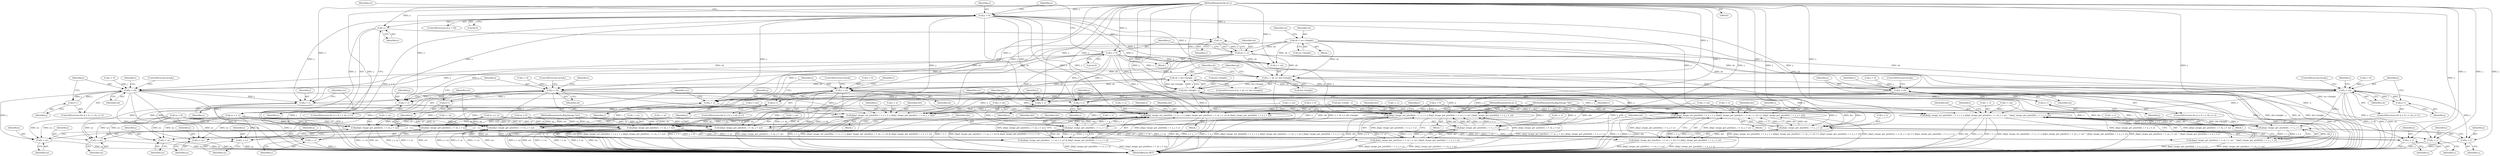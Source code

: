 digraph "1_ghostscript_e698d5c11d27212aa1098bc5b1673a3378563092_4@integer" {
"1000186" [label="(Call,sh = dst->height - y)"];
"1000188" [label="(Call,dst->height - y)"];
"1000179" [label="(Call,y + sh >= dst->height)"];
"1000148" [label="(Call,y < 0)"];
"1000106" [label="(MethodParameterIn,int y)"];
"1000160" [label="(Call,y = 0)"];
"1000156" [label="(Call,sh -= -y)"];
"1000158" [label="(Call,-y)"];
"1000154" [label="(Call,-y)"];
"1000118" [label="(Call,sh = src->height)"];
"1000201" [label="(Call,j < sh)"];
"1000204" [label="(Call,j++)"];
"1000217" [label="(Call,jbig2_image_set_pixel(dst, i + x, j + y, jbig2_image_get_pixel(src, i + sx, j + sy) | jbig2_image_get_pixel(dst, i + x, j + y)))"];
"1000234" [label="(Call,jbig2_image_get_pixel(dst, i + x, j + y))"];
"1000225" [label="(Call,jbig2_image_get_pixel(src, i + sx, j + sy) | jbig2_image_get_pixel(dst, i + x, j + y))"];
"1000222" [label="(Call,j + y)"];
"1000226" [label="(Call,jbig2_image_get_pixel(src, i + sx, j + sy))"];
"1000231" [label="(Call,j + sy)"];
"1000239" [label="(Call,j + y)"];
"1000248" [label="(Call,j < sh)"];
"1000251" [label="(Call,j++)"];
"1000264" [label="(Call,jbig2_image_set_pixel(dst, i + x, j + y, jbig2_image_get_pixel(src, i + sx, j + sy) & jbig2_image_get_pixel(dst, i + x, j + y)))"];
"1000281" [label="(Call,jbig2_image_get_pixel(dst, i + x, j + y))"];
"1000272" [label="(Call,jbig2_image_get_pixel(src, i + sx, j + sy) & jbig2_image_get_pixel(dst, i + x, j + y))"];
"1000269" [label="(Call,j + y)"];
"1000273" [label="(Call,jbig2_image_get_pixel(src, i + sx, j + sy))"];
"1000278" [label="(Call,j + sy)"];
"1000286" [label="(Call,j + y)"];
"1000295" [label="(Call,j < sh)"];
"1000298" [label="(Call,j++)"];
"1000311" [label="(Call,jbig2_image_set_pixel(dst, i + x, j + y, jbig2_image_get_pixel(src, i + sx, j + sy) ^ jbig2_image_get_pixel(dst, i + x, j + y)))"];
"1000328" [label="(Call,jbig2_image_get_pixel(dst, i + x, j + y))"];
"1000319" [label="(Call,jbig2_image_get_pixel(src, i + sx, j + sy) ^ jbig2_image_get_pixel(dst, i + x, j + y))"];
"1000316" [label="(Call,j + y)"];
"1000320" [label="(Call,jbig2_image_get_pixel(src, i + sx, j + sy))"];
"1000325" [label="(Call,j + sy)"];
"1000333" [label="(Call,j + y)"];
"1000342" [label="(Call,j < sh)"];
"1000345" [label="(Call,j++)"];
"1000358" [label="(Call,jbig2_image_set_pixel(dst, i + x, j + y, (jbig2_image_get_pixel(src, i + sx, j + sy) == jbig2_image_get_pixel(dst, i + x, j + y))))"];
"1000375" [label="(Call,jbig2_image_get_pixel(dst, i + x, j + y))"];
"1000366" [label="(Call,jbig2_image_get_pixel(src, i + sx, j + sy) == jbig2_image_get_pixel(dst, i + x, j + y))"];
"1000363" [label="(Call,j + y)"];
"1000367" [label="(Call,jbig2_image_get_pixel(src, i + sx, j + sy))"];
"1000372" [label="(Call,j + sy)"];
"1000380" [label="(Call,j + y)"];
"1000389" [label="(Call,j < sh)"];
"1000392" [label="(Call,j++)"];
"1000405" [label="(Call,jbig2_image_set_pixel(dst, i + x, j + y, jbig2_image_get_pixel(src, i + sx, j + sy)))"];
"1000410" [label="(Call,j + y)"];
"1000413" [label="(Call,jbig2_image_get_pixel(src, i + sx, j + sy))"];
"1000418" [label="(Call,j + sy)"];
"1000224" [label="(Identifier,y)"];
"1000204" [label="(Call,j++)"];
"1000227" [label="(Identifier,src)"];
"1000283" [label="(Call,i + x)"];
"1000124" [label="(Call,sx = 0)"];
"1000241" [label="(Identifier,y)"];
"1000385" [label="(ControlStructure,for (j = 0; j < sh; j++))"];
"1000226" [label="(Call,jbig2_image_get_pixel(src, i + sx, j + sy))"];
"1000275" [label="(Call,i + sx)"];
"1000359" [label="(Identifier,dst)"];
"1000279" [label="(Identifier,j)"];
"1000420" [label="(Identifier,sy)"];
"1000118" [label="(Call,sh = src->height)"];
"1000252" [label="(Identifier,j)"];
"1000367" [label="(Call,jbig2_image_get_pixel(src, i + sx, j + sy))"];
"1000203" [label="(Identifier,sh)"];
"1000264" [label="(Call,jbig2_image_set_pixel(dst, i + x, j + y, jbig2_image_get_pixel(src, i + sx, j + sy) & jbig2_image_get_pixel(dst, i + x, j + y)))"];
"1000406" [label="(Identifier,dst)"];
"1000166" [label="(Identifier,x)"];
"1000399" [label="(Call,i < sw)"];
"1000386" [label="(Call,j = 0)"];
"1000335" [label="(Identifier,y)"];
"1000357" [label="(Block,)"];
"1000187" [label="(Identifier,sh)"];
"1000250" [label="(Identifier,sh)"];
"1000272" [label="(Call,jbig2_image_get_pixel(src, i + sx, j + sy) & jbig2_image_get_pixel(dst, i + x, j + y))"];
"1000369" [label="(Call,i + sx)"];
"1000183" [label="(Call,dst->height)"];
"1000364" [label="(Identifier,j)"];
"1000201" [label="(Call,j < sh)"];
"1000375" [label="(Call,jbig2_image_get_pixel(dst, i + x, j + y))"];
"1000233" [label="(Identifier,sy)"];
"1000405" [label="(Call,jbig2_image_set_pixel(dst, i + x, j + y, jbig2_image_get_pixel(src, i + sx, j + sy)))"];
"1000298" [label="(Call,j++)"];
"1000180" [label="(Call,y + sh)"];
"1000297" [label="(Identifier,sh)"];
"1000312" [label="(Identifier,dst)"];
"1000132" [label="(Call,x < 0)"];
"1000325" [label="(Call,j + sy)"];
"1000225" [label="(Call,jbig2_image_get_pixel(src, i + sx, j + sy) | jbig2_image_get_pixel(dst, i + x, j + y))"];
"1000188" [label="(Call,dst->height - y)"];
"1000179" [label="(Call,y + sh >= dst->height)"];
"1000322" [label="(Call,i + sx)"];
"1000404" [label="(Block,)"];
"1000222" [label="(Call,j + y)"];
"1000316" [label="(Call,j + y)"];
"1000270" [label="(Identifier,j)"];
"1000339" [label="(Call,j = 0)"];
"1000209" [label="(Identifier,i)"];
"1000173" [label="(Call,dst->width - x)"];
"1000258" [label="(Call,i < sw)"];
"1000299" [label="(Identifier,j)"];
"1000330" [label="(Call,i + x)"];
"1000194" [label="(Identifier,op)"];
"1000336" [label="(ControlStructure,break;)"];
"1000265" [label="(Identifier,dst)"];
"1000366" [label="(Call,jbig2_image_get_pixel(src, i + sx, j + sy) == jbig2_image_get_pixel(dst, i + x, j + y))"];
"1000329" [label="(Identifier,dst)"];
"1000286" [label="(Call,j + y)"];
"1000152" [label="(Call,sy += -y)"];
"1000424" [label="(MethodReturn,RET)"];
"1000381" [label="(Identifier,j)"];
"1000333" [label="(Call,j + y)"];
"1000119" [label="(Identifier,sh)"];
"1000159" [label="(Identifier,y)"];
"1000198" [label="(Call,j = 0)"];
"1000120" [label="(Call,src->height)"];
"1000105" [label="(MethodParameterIn,int x)"];
"1000162" [label="(Literal,0)"];
"1000217" [label="(Call,jbig2_image_set_pixel(dst, i + x, j + y, jbig2_image_get_pixel(src, i + sx, j + sy) | jbig2_image_get_pixel(dst, i + x, j + y)))"];
"1000327" [label="(Identifier,sy)"];
"1000418" [label="(Call,j + sy)"];
"1000157" [label="(Identifier,sh)"];
"1000392" [label="(Call,j++)"];
"1000415" [label="(Call,i + sx)"];
"1000419" [label="(Identifier,j)"];
"1000410" [label="(Call,j + y)"];
"1000144" [label="(Call,x = 0)"];
"1000345" [label="(Call,j++)"];
"1000189" [label="(Call,dst->height)"];
"1000376" [label="(Identifier,dst)"];
"1000382" [label="(Identifier,y)"];
"1000235" [label="(Identifier,dst)"];
"1000245" [label="(Call,j = 0)"];
"1000242" [label="(ControlStructure,break;)"];
"1000326" [label="(Identifier,j)"];
"1000282" [label="(Identifier,dst)"];
"1000352" [label="(Call,i < sw)"];
"1000148" [label="(Call,y < 0)"];
"1000228" [label="(Call,i + sx)"];
"1000153" [label="(Identifier,sy)"];
"1000350" [label="(Identifier,i)"];
"1000287" [label="(Identifier,j)"];
"1000303" [label="(Identifier,i)"];
"1000232" [label="(Identifier,j)"];
"1000412" [label="(Identifier,y)"];
"1000154" [label="(Call,-y)"];
"1000334" [label="(Identifier,j)"];
"1000305" [label="(Call,i < sw)"];
"1000216" [label="(Block,)"];
"1000393" [label="(Identifier,j)"];
"1000104" [label="(MethodParameterIn,Jbig2Image *src)"];
"1000151" [label="(Block,)"];
"1000263" [label="(Block,)"];
"1000161" [label="(Identifier,y)"];
"1000291" [label="(ControlStructure,for (j = 0; j < sh; j++))"];
"1000186" [label="(Call,sh = dst->height - y)"];
"1000411" [label="(Identifier,j)"];
"1000309" [label="(Identifier,i)"];
"1000343" [label="(Identifier,j)"];
"1000342" [label="(Call,j < sh)"];
"1000383" [label="(ControlStructure,break;)"];
"1000155" [label="(Identifier,y)"];
"1000380" [label="(Call,j + y)"];
"1000292" [label="(Call,j = 0)"];
"1000377" [label="(Call,i + x)"];
"1000269" [label="(Call,j + y)"];
"1000266" [label="(Call,i + x)"];
"1000211" [label="(Call,i < sw)"];
"1000240" [label="(Identifier,j)"];
"1000234" [label="(Call,jbig2_image_get_pixel(dst, i + x, j + y))"];
"1000344" [label="(Identifier,sh)"];
"1000108" [label="(Block,)"];
"1000197" [label="(ControlStructure,for (j = 0; j < sh; j++))"];
"1000248" [label="(Call,j < sh)"];
"1000374" [label="(Identifier,sy)"];
"1000363" [label="(Call,j + y)"];
"1000244" [label="(ControlStructure,for (j = 0; j < sh; j++))"];
"1000318" [label="(Identifier,y)"];
"1000407" [label="(Call,i + x)"];
"1000158" [label="(Call,-y)"];
"1000346" [label="(Identifier,j)"];
"1000271" [label="(Identifier,y)"];
"1000149" [label="(Identifier,y)"];
"1000223" [label="(Identifier,j)"];
"1000365" [label="(Identifier,y)"];
"1000147" [label="(ControlStructure,if (y < 0))"];
"1000391" [label="(Identifier,sh)"];
"1000262" [label="(Identifier,i)"];
"1000320" [label="(Call,jbig2_image_get_pixel(src, i + sx, j + sy))"];
"1000414" [label="(Identifier,src)"];
"1000288" [label="(Identifier,y)"];
"1000338" [label="(ControlStructure,for (j = 0; j < sh; j++))"];
"1000192" [label="(Identifier,y)"];
"1000289" [label="(ControlStructure,break;)"];
"1000156" [label="(Call,sh -= -y)"];
"1000239" [label="(Call,j + y)"];
"1000280" [label="(Identifier,sy)"];
"1000128" [label="(Call,sy = 0)"];
"1000321" [label="(Identifier,src)"];
"1000372" [label="(Call,j + sy)"];
"1000150" [label="(Literal,0)"];
"1000218" [label="(Identifier,dst)"];
"1000313" [label="(Call,i + x)"];
"1000389" [label="(Call,j < sh)"];
"1000368" [label="(Identifier,src)"];
"1000295" [label="(Call,j < sh)"];
"1000390" [label="(Identifier,j)"];
"1000296" [label="(Identifier,j)"];
"1000125" [label="(Identifier,sx)"];
"1000251" [label="(Call,j++)"];
"1000256" [label="(Identifier,i)"];
"1000219" [label="(Call,i + x)"];
"1000311" [label="(Call,jbig2_image_set_pixel(dst, i + x, j + y, jbig2_image_get_pixel(src, i + sx, j + sy) ^ jbig2_image_get_pixel(dst, i + x, j + y)))"];
"1000178" [label="(ControlStructure,if (y + sh >= dst->height))"];
"1000397" [label="(Identifier,i)"];
"1000281" [label="(Call,jbig2_image_get_pixel(dst, i + x, j + y))"];
"1000205" [label="(Identifier,j)"];
"1000236" [label="(Call,i + x)"];
"1000328" [label="(Call,jbig2_image_get_pixel(dst, i + x, j + y))"];
"1000249" [label="(Identifier,j)"];
"1000413" [label="(Call,jbig2_image_get_pixel(src, i + sx, j + sy))"];
"1000103" [label="(MethodParameterIn,Jbig2Image *dst)"];
"1000106" [label="(MethodParameterIn,int y)"];
"1000273" [label="(Call,jbig2_image_get_pixel(src, i + sx, j + sy))"];
"1000358" [label="(Call,jbig2_image_set_pixel(dst, i + x, j + y, (jbig2_image_get_pixel(src, i + sx, j + sy) == jbig2_image_get_pixel(dst, i + x, j + y))))"];
"1000356" [label="(Identifier,i)"];
"1000231" [label="(Call,j + sy)"];
"1000373" [label="(Identifier,j)"];
"1000215" [label="(Identifier,i)"];
"1000319" [label="(Call,jbig2_image_get_pixel(src, i + sx, j + sy) ^ jbig2_image_get_pixel(dst, i + x, j + y))"];
"1000421" [label="(ControlStructure,break;)"];
"1000317" [label="(Identifier,j)"];
"1000360" [label="(Call,i + x)"];
"1000278" [label="(Call,j + sy)"];
"1000160" [label="(Call,y = 0)"];
"1000202" [label="(Identifier,j)"];
"1000403" [label="(Identifier,i)"];
"1000274" [label="(Identifier,src)"];
"1000310" [label="(Block,)"];
"1000136" [label="(Call,sx += -x)"];
"1000186" -> "1000178"  [label="AST: "];
"1000186" -> "1000188"  [label="CFG: "];
"1000187" -> "1000186"  [label="AST: "];
"1000188" -> "1000186"  [label="AST: "];
"1000194" -> "1000186"  [label="CFG: "];
"1000186" -> "1000424"  [label="DDG: dst->height - y"];
"1000186" -> "1000424"  [label="DDG: sh"];
"1000188" -> "1000186"  [label="DDG: dst->height"];
"1000188" -> "1000186"  [label="DDG: y"];
"1000186" -> "1000201"  [label="DDG: sh"];
"1000186" -> "1000248"  [label="DDG: sh"];
"1000186" -> "1000295"  [label="DDG: sh"];
"1000186" -> "1000342"  [label="DDG: sh"];
"1000186" -> "1000389"  [label="DDG: sh"];
"1000188" -> "1000192"  [label="CFG: "];
"1000189" -> "1000188"  [label="AST: "];
"1000192" -> "1000188"  [label="AST: "];
"1000188" -> "1000424"  [label="DDG: dst->height"];
"1000188" -> "1000424"  [label="DDG: y"];
"1000179" -> "1000188"  [label="DDG: dst->height"];
"1000106" -> "1000188"  [label="DDG: y"];
"1000148" -> "1000188"  [label="DDG: y"];
"1000160" -> "1000188"  [label="DDG: y"];
"1000188" -> "1000217"  [label="DDG: y"];
"1000188" -> "1000222"  [label="DDG: y"];
"1000188" -> "1000264"  [label="DDG: y"];
"1000188" -> "1000269"  [label="DDG: y"];
"1000188" -> "1000311"  [label="DDG: y"];
"1000188" -> "1000316"  [label="DDG: y"];
"1000188" -> "1000358"  [label="DDG: y"];
"1000188" -> "1000363"  [label="DDG: y"];
"1000188" -> "1000405"  [label="DDG: y"];
"1000188" -> "1000410"  [label="DDG: y"];
"1000179" -> "1000178"  [label="AST: "];
"1000179" -> "1000183"  [label="CFG: "];
"1000180" -> "1000179"  [label="AST: "];
"1000183" -> "1000179"  [label="AST: "];
"1000187" -> "1000179"  [label="CFG: "];
"1000194" -> "1000179"  [label="CFG: "];
"1000179" -> "1000424"  [label="DDG: y + sh >= dst->height"];
"1000179" -> "1000424"  [label="DDG: y + sh"];
"1000179" -> "1000424"  [label="DDG: dst->height"];
"1000148" -> "1000179"  [label="DDG: y"];
"1000160" -> "1000179"  [label="DDG: y"];
"1000106" -> "1000179"  [label="DDG: y"];
"1000156" -> "1000179"  [label="DDG: sh"];
"1000118" -> "1000179"  [label="DDG: sh"];
"1000148" -> "1000147"  [label="AST: "];
"1000148" -> "1000150"  [label="CFG: "];
"1000149" -> "1000148"  [label="AST: "];
"1000150" -> "1000148"  [label="AST: "];
"1000153" -> "1000148"  [label="CFG: "];
"1000166" -> "1000148"  [label="CFG: "];
"1000148" -> "1000424"  [label="DDG: y < 0"];
"1000106" -> "1000148"  [label="DDG: y"];
"1000148" -> "1000154"  [label="DDG: y"];
"1000148" -> "1000180"  [label="DDG: y"];
"1000148" -> "1000217"  [label="DDG: y"];
"1000148" -> "1000222"  [label="DDG: y"];
"1000148" -> "1000264"  [label="DDG: y"];
"1000148" -> "1000269"  [label="DDG: y"];
"1000148" -> "1000311"  [label="DDG: y"];
"1000148" -> "1000316"  [label="DDG: y"];
"1000148" -> "1000358"  [label="DDG: y"];
"1000148" -> "1000363"  [label="DDG: y"];
"1000148" -> "1000405"  [label="DDG: y"];
"1000148" -> "1000410"  [label="DDG: y"];
"1000106" -> "1000101"  [label="AST: "];
"1000106" -> "1000424"  [label="DDG: y"];
"1000106" -> "1000154"  [label="DDG: y"];
"1000106" -> "1000158"  [label="DDG: y"];
"1000106" -> "1000160"  [label="DDG: y"];
"1000106" -> "1000180"  [label="DDG: y"];
"1000106" -> "1000217"  [label="DDG: y"];
"1000106" -> "1000222"  [label="DDG: y"];
"1000106" -> "1000234"  [label="DDG: y"];
"1000106" -> "1000239"  [label="DDG: y"];
"1000106" -> "1000264"  [label="DDG: y"];
"1000106" -> "1000269"  [label="DDG: y"];
"1000106" -> "1000281"  [label="DDG: y"];
"1000106" -> "1000286"  [label="DDG: y"];
"1000106" -> "1000311"  [label="DDG: y"];
"1000106" -> "1000316"  [label="DDG: y"];
"1000106" -> "1000328"  [label="DDG: y"];
"1000106" -> "1000333"  [label="DDG: y"];
"1000106" -> "1000358"  [label="DDG: y"];
"1000106" -> "1000363"  [label="DDG: y"];
"1000106" -> "1000375"  [label="DDG: y"];
"1000106" -> "1000380"  [label="DDG: y"];
"1000106" -> "1000405"  [label="DDG: y"];
"1000106" -> "1000410"  [label="DDG: y"];
"1000160" -> "1000151"  [label="AST: "];
"1000160" -> "1000162"  [label="CFG: "];
"1000161" -> "1000160"  [label="AST: "];
"1000162" -> "1000160"  [label="AST: "];
"1000166" -> "1000160"  [label="CFG: "];
"1000160" -> "1000180"  [label="DDG: y"];
"1000160" -> "1000217"  [label="DDG: y"];
"1000160" -> "1000222"  [label="DDG: y"];
"1000160" -> "1000264"  [label="DDG: y"];
"1000160" -> "1000269"  [label="DDG: y"];
"1000160" -> "1000311"  [label="DDG: y"];
"1000160" -> "1000316"  [label="DDG: y"];
"1000160" -> "1000358"  [label="DDG: y"];
"1000160" -> "1000363"  [label="DDG: y"];
"1000160" -> "1000405"  [label="DDG: y"];
"1000160" -> "1000410"  [label="DDG: y"];
"1000156" -> "1000151"  [label="AST: "];
"1000156" -> "1000158"  [label="CFG: "];
"1000157" -> "1000156"  [label="AST: "];
"1000158" -> "1000156"  [label="AST: "];
"1000161" -> "1000156"  [label="CFG: "];
"1000156" -> "1000424"  [label="DDG: -y"];
"1000158" -> "1000156"  [label="DDG: y"];
"1000118" -> "1000156"  [label="DDG: sh"];
"1000156" -> "1000180"  [label="DDG: sh"];
"1000156" -> "1000201"  [label="DDG: sh"];
"1000156" -> "1000248"  [label="DDG: sh"];
"1000156" -> "1000295"  [label="DDG: sh"];
"1000156" -> "1000342"  [label="DDG: sh"];
"1000156" -> "1000389"  [label="DDG: sh"];
"1000158" -> "1000159"  [label="CFG: "];
"1000159" -> "1000158"  [label="AST: "];
"1000154" -> "1000158"  [label="DDG: y"];
"1000154" -> "1000152"  [label="AST: "];
"1000154" -> "1000155"  [label="CFG: "];
"1000155" -> "1000154"  [label="AST: "];
"1000152" -> "1000154"  [label="CFG: "];
"1000154" -> "1000152"  [label="DDG: y"];
"1000118" -> "1000108"  [label="AST: "];
"1000118" -> "1000120"  [label="CFG: "];
"1000119" -> "1000118"  [label="AST: "];
"1000120" -> "1000118"  [label="AST: "];
"1000125" -> "1000118"  [label="CFG: "];
"1000118" -> "1000424"  [label="DDG: src->height"];
"1000118" -> "1000180"  [label="DDG: sh"];
"1000118" -> "1000201"  [label="DDG: sh"];
"1000118" -> "1000248"  [label="DDG: sh"];
"1000118" -> "1000295"  [label="DDG: sh"];
"1000118" -> "1000342"  [label="DDG: sh"];
"1000118" -> "1000389"  [label="DDG: sh"];
"1000201" -> "1000197"  [label="AST: "];
"1000201" -> "1000203"  [label="CFG: "];
"1000202" -> "1000201"  [label="AST: "];
"1000203" -> "1000201"  [label="AST: "];
"1000209" -> "1000201"  [label="CFG: "];
"1000242" -> "1000201"  [label="CFG: "];
"1000201" -> "1000424"  [label="DDG: j < sh"];
"1000201" -> "1000424"  [label="DDG: sh"];
"1000201" -> "1000424"  [label="DDG: j"];
"1000198" -> "1000201"  [label="DDG: j"];
"1000204" -> "1000201"  [label="DDG: j"];
"1000201" -> "1000204"  [label="DDG: j"];
"1000201" -> "1000217"  [label="DDG: j"];
"1000201" -> "1000222"  [label="DDG: j"];
"1000201" -> "1000226"  [label="DDG: j"];
"1000201" -> "1000231"  [label="DDG: j"];
"1000201" -> "1000234"  [label="DDG: j"];
"1000201" -> "1000239"  [label="DDG: j"];
"1000204" -> "1000197"  [label="AST: "];
"1000204" -> "1000205"  [label="CFG: "];
"1000205" -> "1000204"  [label="AST: "];
"1000202" -> "1000204"  [label="CFG: "];
"1000217" -> "1000216"  [label="AST: "];
"1000217" -> "1000225"  [label="CFG: "];
"1000218" -> "1000217"  [label="AST: "];
"1000219" -> "1000217"  [label="AST: "];
"1000222" -> "1000217"  [label="AST: "];
"1000225" -> "1000217"  [label="AST: "];
"1000215" -> "1000217"  [label="CFG: "];
"1000217" -> "1000424"  [label="DDG: jbig2_image_get_pixel(src, i + sx, j + sy) | jbig2_image_get_pixel(dst, i + x, j + y)"];
"1000217" -> "1000424"  [label="DDG: i + x"];
"1000217" -> "1000424"  [label="DDG: jbig2_image_set_pixel(dst, i + x, j + y, jbig2_image_get_pixel(src, i + sx, j + sy) | jbig2_image_get_pixel(dst, i + x, j + y))"];
"1000217" -> "1000424"  [label="DDG: dst"];
"1000217" -> "1000424"  [label="DDG: j + y"];
"1000234" -> "1000217"  [label="DDG: dst"];
"1000234" -> "1000217"  [label="DDG: i + x"];
"1000234" -> "1000217"  [label="DDG: j + y"];
"1000103" -> "1000217"  [label="DDG: dst"];
"1000211" -> "1000217"  [label="DDG: i"];
"1000173" -> "1000217"  [label="DDG: x"];
"1000105" -> "1000217"  [label="DDG: x"];
"1000132" -> "1000217"  [label="DDG: x"];
"1000144" -> "1000217"  [label="DDG: x"];
"1000225" -> "1000217"  [label="DDG: jbig2_image_get_pixel(src, i + sx, j + sy)"];
"1000225" -> "1000217"  [label="DDG: jbig2_image_get_pixel(dst, i + x, j + y)"];
"1000217" -> "1000234"  [label="DDG: dst"];
"1000234" -> "1000225"  [label="AST: "];
"1000234" -> "1000239"  [label="CFG: "];
"1000235" -> "1000234"  [label="AST: "];
"1000236" -> "1000234"  [label="AST: "];
"1000239" -> "1000234"  [label="AST: "];
"1000225" -> "1000234"  [label="CFG: "];
"1000234" -> "1000225"  [label="DDG: dst"];
"1000234" -> "1000225"  [label="DDG: i + x"];
"1000234" -> "1000225"  [label="DDG: j + y"];
"1000103" -> "1000234"  [label="DDG: dst"];
"1000211" -> "1000234"  [label="DDG: i"];
"1000105" -> "1000234"  [label="DDG: x"];
"1000226" -> "1000225"  [label="AST: "];
"1000225" -> "1000424"  [label="DDG: jbig2_image_get_pixel(src, i + sx, j + sy)"];
"1000225" -> "1000424"  [label="DDG: jbig2_image_get_pixel(dst, i + x, j + y)"];
"1000226" -> "1000225"  [label="DDG: src"];
"1000226" -> "1000225"  [label="DDG: i + sx"];
"1000226" -> "1000225"  [label="DDG: j + sy"];
"1000222" -> "1000224"  [label="CFG: "];
"1000223" -> "1000222"  [label="AST: "];
"1000224" -> "1000222"  [label="AST: "];
"1000227" -> "1000222"  [label="CFG: "];
"1000226" -> "1000231"  [label="CFG: "];
"1000227" -> "1000226"  [label="AST: "];
"1000228" -> "1000226"  [label="AST: "];
"1000231" -> "1000226"  [label="AST: "];
"1000235" -> "1000226"  [label="CFG: "];
"1000226" -> "1000424"  [label="DDG: src"];
"1000226" -> "1000424"  [label="DDG: i + sx"];
"1000226" -> "1000424"  [label="DDG: j + sy"];
"1000104" -> "1000226"  [label="DDG: src"];
"1000211" -> "1000226"  [label="DDG: i"];
"1000124" -> "1000226"  [label="DDG: sx"];
"1000136" -> "1000226"  [label="DDG: sx"];
"1000128" -> "1000226"  [label="DDG: sy"];
"1000152" -> "1000226"  [label="DDG: sy"];
"1000231" -> "1000233"  [label="CFG: "];
"1000232" -> "1000231"  [label="AST: "];
"1000233" -> "1000231"  [label="AST: "];
"1000231" -> "1000424"  [label="DDG: sy"];
"1000128" -> "1000231"  [label="DDG: sy"];
"1000152" -> "1000231"  [label="DDG: sy"];
"1000239" -> "1000241"  [label="CFG: "];
"1000240" -> "1000239"  [label="AST: "];
"1000241" -> "1000239"  [label="AST: "];
"1000239" -> "1000424"  [label="DDG: y"];
"1000248" -> "1000244"  [label="AST: "];
"1000248" -> "1000250"  [label="CFG: "];
"1000249" -> "1000248"  [label="AST: "];
"1000250" -> "1000248"  [label="AST: "];
"1000256" -> "1000248"  [label="CFG: "];
"1000289" -> "1000248"  [label="CFG: "];
"1000248" -> "1000424"  [label="DDG: j < sh"];
"1000248" -> "1000424"  [label="DDG: sh"];
"1000248" -> "1000424"  [label="DDG: j"];
"1000251" -> "1000248"  [label="DDG: j"];
"1000245" -> "1000248"  [label="DDG: j"];
"1000248" -> "1000251"  [label="DDG: j"];
"1000248" -> "1000264"  [label="DDG: j"];
"1000248" -> "1000269"  [label="DDG: j"];
"1000248" -> "1000273"  [label="DDG: j"];
"1000248" -> "1000278"  [label="DDG: j"];
"1000248" -> "1000281"  [label="DDG: j"];
"1000248" -> "1000286"  [label="DDG: j"];
"1000251" -> "1000244"  [label="AST: "];
"1000251" -> "1000252"  [label="CFG: "];
"1000252" -> "1000251"  [label="AST: "];
"1000249" -> "1000251"  [label="CFG: "];
"1000264" -> "1000263"  [label="AST: "];
"1000264" -> "1000272"  [label="CFG: "];
"1000265" -> "1000264"  [label="AST: "];
"1000266" -> "1000264"  [label="AST: "];
"1000269" -> "1000264"  [label="AST: "];
"1000272" -> "1000264"  [label="AST: "];
"1000262" -> "1000264"  [label="CFG: "];
"1000264" -> "1000424"  [label="DDG: dst"];
"1000264" -> "1000424"  [label="DDG: j + y"];
"1000264" -> "1000424"  [label="DDG: jbig2_image_set_pixel(dst, i + x, j + y, jbig2_image_get_pixel(src, i + sx, j + sy) & jbig2_image_get_pixel(dst, i + x, j + y))"];
"1000264" -> "1000424"  [label="DDG: i + x"];
"1000264" -> "1000424"  [label="DDG: jbig2_image_get_pixel(src, i + sx, j + sy) & jbig2_image_get_pixel(dst, i + x, j + y)"];
"1000281" -> "1000264"  [label="DDG: dst"];
"1000281" -> "1000264"  [label="DDG: i + x"];
"1000281" -> "1000264"  [label="DDG: j + y"];
"1000103" -> "1000264"  [label="DDG: dst"];
"1000258" -> "1000264"  [label="DDG: i"];
"1000173" -> "1000264"  [label="DDG: x"];
"1000105" -> "1000264"  [label="DDG: x"];
"1000132" -> "1000264"  [label="DDG: x"];
"1000144" -> "1000264"  [label="DDG: x"];
"1000272" -> "1000264"  [label="DDG: jbig2_image_get_pixel(src, i + sx, j + sy)"];
"1000272" -> "1000264"  [label="DDG: jbig2_image_get_pixel(dst, i + x, j + y)"];
"1000264" -> "1000281"  [label="DDG: dst"];
"1000281" -> "1000272"  [label="AST: "];
"1000281" -> "1000286"  [label="CFG: "];
"1000282" -> "1000281"  [label="AST: "];
"1000283" -> "1000281"  [label="AST: "];
"1000286" -> "1000281"  [label="AST: "];
"1000272" -> "1000281"  [label="CFG: "];
"1000281" -> "1000272"  [label="DDG: dst"];
"1000281" -> "1000272"  [label="DDG: i + x"];
"1000281" -> "1000272"  [label="DDG: j + y"];
"1000103" -> "1000281"  [label="DDG: dst"];
"1000258" -> "1000281"  [label="DDG: i"];
"1000105" -> "1000281"  [label="DDG: x"];
"1000273" -> "1000272"  [label="AST: "];
"1000272" -> "1000424"  [label="DDG: jbig2_image_get_pixel(src, i + sx, j + sy)"];
"1000272" -> "1000424"  [label="DDG: jbig2_image_get_pixel(dst, i + x, j + y)"];
"1000273" -> "1000272"  [label="DDG: src"];
"1000273" -> "1000272"  [label="DDG: i + sx"];
"1000273" -> "1000272"  [label="DDG: j + sy"];
"1000269" -> "1000271"  [label="CFG: "];
"1000270" -> "1000269"  [label="AST: "];
"1000271" -> "1000269"  [label="AST: "];
"1000274" -> "1000269"  [label="CFG: "];
"1000273" -> "1000278"  [label="CFG: "];
"1000274" -> "1000273"  [label="AST: "];
"1000275" -> "1000273"  [label="AST: "];
"1000278" -> "1000273"  [label="AST: "];
"1000282" -> "1000273"  [label="CFG: "];
"1000273" -> "1000424"  [label="DDG: i + sx"];
"1000273" -> "1000424"  [label="DDG: src"];
"1000273" -> "1000424"  [label="DDG: j + sy"];
"1000104" -> "1000273"  [label="DDG: src"];
"1000258" -> "1000273"  [label="DDG: i"];
"1000124" -> "1000273"  [label="DDG: sx"];
"1000136" -> "1000273"  [label="DDG: sx"];
"1000128" -> "1000273"  [label="DDG: sy"];
"1000152" -> "1000273"  [label="DDG: sy"];
"1000278" -> "1000280"  [label="CFG: "];
"1000279" -> "1000278"  [label="AST: "];
"1000280" -> "1000278"  [label="AST: "];
"1000278" -> "1000424"  [label="DDG: sy"];
"1000128" -> "1000278"  [label="DDG: sy"];
"1000152" -> "1000278"  [label="DDG: sy"];
"1000286" -> "1000288"  [label="CFG: "];
"1000287" -> "1000286"  [label="AST: "];
"1000288" -> "1000286"  [label="AST: "];
"1000286" -> "1000424"  [label="DDG: y"];
"1000295" -> "1000291"  [label="AST: "];
"1000295" -> "1000297"  [label="CFG: "];
"1000296" -> "1000295"  [label="AST: "];
"1000297" -> "1000295"  [label="AST: "];
"1000303" -> "1000295"  [label="CFG: "];
"1000336" -> "1000295"  [label="CFG: "];
"1000295" -> "1000424"  [label="DDG: j"];
"1000295" -> "1000424"  [label="DDG: sh"];
"1000295" -> "1000424"  [label="DDG: j < sh"];
"1000292" -> "1000295"  [label="DDG: j"];
"1000298" -> "1000295"  [label="DDG: j"];
"1000295" -> "1000298"  [label="DDG: j"];
"1000295" -> "1000311"  [label="DDG: j"];
"1000295" -> "1000316"  [label="DDG: j"];
"1000295" -> "1000320"  [label="DDG: j"];
"1000295" -> "1000325"  [label="DDG: j"];
"1000295" -> "1000328"  [label="DDG: j"];
"1000295" -> "1000333"  [label="DDG: j"];
"1000298" -> "1000291"  [label="AST: "];
"1000298" -> "1000299"  [label="CFG: "];
"1000299" -> "1000298"  [label="AST: "];
"1000296" -> "1000298"  [label="CFG: "];
"1000311" -> "1000310"  [label="AST: "];
"1000311" -> "1000319"  [label="CFG: "];
"1000312" -> "1000311"  [label="AST: "];
"1000313" -> "1000311"  [label="AST: "];
"1000316" -> "1000311"  [label="AST: "];
"1000319" -> "1000311"  [label="AST: "];
"1000309" -> "1000311"  [label="CFG: "];
"1000311" -> "1000424"  [label="DDG: dst"];
"1000311" -> "1000424"  [label="DDG: j + y"];
"1000311" -> "1000424"  [label="DDG: i + x"];
"1000311" -> "1000424"  [label="DDG: jbig2_image_set_pixel(dst, i + x, j + y, jbig2_image_get_pixel(src, i + sx, j + sy) ^ jbig2_image_get_pixel(dst, i + x, j + y))"];
"1000311" -> "1000424"  [label="DDG: jbig2_image_get_pixel(src, i + sx, j + sy) ^ jbig2_image_get_pixel(dst, i + x, j + y)"];
"1000328" -> "1000311"  [label="DDG: dst"];
"1000328" -> "1000311"  [label="DDG: i + x"];
"1000328" -> "1000311"  [label="DDG: j + y"];
"1000103" -> "1000311"  [label="DDG: dst"];
"1000305" -> "1000311"  [label="DDG: i"];
"1000173" -> "1000311"  [label="DDG: x"];
"1000105" -> "1000311"  [label="DDG: x"];
"1000132" -> "1000311"  [label="DDG: x"];
"1000144" -> "1000311"  [label="DDG: x"];
"1000319" -> "1000311"  [label="DDG: jbig2_image_get_pixel(src, i + sx, j + sy)"];
"1000319" -> "1000311"  [label="DDG: jbig2_image_get_pixel(dst, i + x, j + y)"];
"1000311" -> "1000328"  [label="DDG: dst"];
"1000328" -> "1000319"  [label="AST: "];
"1000328" -> "1000333"  [label="CFG: "];
"1000329" -> "1000328"  [label="AST: "];
"1000330" -> "1000328"  [label="AST: "];
"1000333" -> "1000328"  [label="AST: "];
"1000319" -> "1000328"  [label="CFG: "];
"1000328" -> "1000319"  [label="DDG: dst"];
"1000328" -> "1000319"  [label="DDG: i + x"];
"1000328" -> "1000319"  [label="DDG: j + y"];
"1000103" -> "1000328"  [label="DDG: dst"];
"1000305" -> "1000328"  [label="DDG: i"];
"1000105" -> "1000328"  [label="DDG: x"];
"1000320" -> "1000319"  [label="AST: "];
"1000319" -> "1000424"  [label="DDG: jbig2_image_get_pixel(dst, i + x, j + y)"];
"1000319" -> "1000424"  [label="DDG: jbig2_image_get_pixel(src, i + sx, j + sy)"];
"1000320" -> "1000319"  [label="DDG: src"];
"1000320" -> "1000319"  [label="DDG: i + sx"];
"1000320" -> "1000319"  [label="DDG: j + sy"];
"1000316" -> "1000318"  [label="CFG: "];
"1000317" -> "1000316"  [label="AST: "];
"1000318" -> "1000316"  [label="AST: "];
"1000321" -> "1000316"  [label="CFG: "];
"1000320" -> "1000325"  [label="CFG: "];
"1000321" -> "1000320"  [label="AST: "];
"1000322" -> "1000320"  [label="AST: "];
"1000325" -> "1000320"  [label="AST: "];
"1000329" -> "1000320"  [label="CFG: "];
"1000320" -> "1000424"  [label="DDG: i + sx"];
"1000320" -> "1000424"  [label="DDG: j + sy"];
"1000320" -> "1000424"  [label="DDG: src"];
"1000104" -> "1000320"  [label="DDG: src"];
"1000305" -> "1000320"  [label="DDG: i"];
"1000124" -> "1000320"  [label="DDG: sx"];
"1000136" -> "1000320"  [label="DDG: sx"];
"1000128" -> "1000320"  [label="DDG: sy"];
"1000152" -> "1000320"  [label="DDG: sy"];
"1000325" -> "1000327"  [label="CFG: "];
"1000326" -> "1000325"  [label="AST: "];
"1000327" -> "1000325"  [label="AST: "];
"1000325" -> "1000424"  [label="DDG: sy"];
"1000128" -> "1000325"  [label="DDG: sy"];
"1000152" -> "1000325"  [label="DDG: sy"];
"1000333" -> "1000335"  [label="CFG: "];
"1000334" -> "1000333"  [label="AST: "];
"1000335" -> "1000333"  [label="AST: "];
"1000333" -> "1000424"  [label="DDG: y"];
"1000342" -> "1000338"  [label="AST: "];
"1000342" -> "1000344"  [label="CFG: "];
"1000343" -> "1000342"  [label="AST: "];
"1000344" -> "1000342"  [label="AST: "];
"1000350" -> "1000342"  [label="CFG: "];
"1000383" -> "1000342"  [label="CFG: "];
"1000342" -> "1000424"  [label="DDG: sh"];
"1000342" -> "1000424"  [label="DDG: j"];
"1000342" -> "1000424"  [label="DDG: j < sh"];
"1000339" -> "1000342"  [label="DDG: j"];
"1000345" -> "1000342"  [label="DDG: j"];
"1000342" -> "1000345"  [label="DDG: j"];
"1000342" -> "1000358"  [label="DDG: j"];
"1000342" -> "1000363"  [label="DDG: j"];
"1000342" -> "1000367"  [label="DDG: j"];
"1000342" -> "1000372"  [label="DDG: j"];
"1000342" -> "1000375"  [label="DDG: j"];
"1000342" -> "1000380"  [label="DDG: j"];
"1000345" -> "1000338"  [label="AST: "];
"1000345" -> "1000346"  [label="CFG: "];
"1000346" -> "1000345"  [label="AST: "];
"1000343" -> "1000345"  [label="CFG: "];
"1000358" -> "1000357"  [label="AST: "];
"1000358" -> "1000366"  [label="CFG: "];
"1000359" -> "1000358"  [label="AST: "];
"1000360" -> "1000358"  [label="AST: "];
"1000363" -> "1000358"  [label="AST: "];
"1000366" -> "1000358"  [label="AST: "];
"1000356" -> "1000358"  [label="CFG: "];
"1000358" -> "1000424"  [label="DDG: jbig2_image_set_pixel(dst, i + x, j + y, (jbig2_image_get_pixel(src, i + sx, j + sy) == jbig2_image_get_pixel(dst, i + x, j + y)))"];
"1000358" -> "1000424"  [label="DDG: jbig2_image_get_pixel(src, i + sx, j + sy) == jbig2_image_get_pixel(dst, i + x, j + y)"];
"1000358" -> "1000424"  [label="DDG: i + x"];
"1000358" -> "1000424"  [label="DDG: j + y"];
"1000358" -> "1000424"  [label="DDG: dst"];
"1000375" -> "1000358"  [label="DDG: dst"];
"1000375" -> "1000358"  [label="DDG: i + x"];
"1000375" -> "1000358"  [label="DDG: j + y"];
"1000103" -> "1000358"  [label="DDG: dst"];
"1000352" -> "1000358"  [label="DDG: i"];
"1000173" -> "1000358"  [label="DDG: x"];
"1000105" -> "1000358"  [label="DDG: x"];
"1000132" -> "1000358"  [label="DDG: x"];
"1000144" -> "1000358"  [label="DDG: x"];
"1000366" -> "1000358"  [label="DDG: jbig2_image_get_pixel(src, i + sx, j + sy)"];
"1000366" -> "1000358"  [label="DDG: jbig2_image_get_pixel(dst, i + x, j + y)"];
"1000358" -> "1000375"  [label="DDG: dst"];
"1000375" -> "1000366"  [label="AST: "];
"1000375" -> "1000380"  [label="CFG: "];
"1000376" -> "1000375"  [label="AST: "];
"1000377" -> "1000375"  [label="AST: "];
"1000380" -> "1000375"  [label="AST: "];
"1000366" -> "1000375"  [label="CFG: "];
"1000375" -> "1000366"  [label="DDG: dst"];
"1000375" -> "1000366"  [label="DDG: i + x"];
"1000375" -> "1000366"  [label="DDG: j + y"];
"1000103" -> "1000375"  [label="DDG: dst"];
"1000352" -> "1000375"  [label="DDG: i"];
"1000105" -> "1000375"  [label="DDG: x"];
"1000367" -> "1000366"  [label="AST: "];
"1000366" -> "1000424"  [label="DDG: jbig2_image_get_pixel(dst, i + x, j + y)"];
"1000366" -> "1000424"  [label="DDG: jbig2_image_get_pixel(src, i + sx, j + sy)"];
"1000367" -> "1000366"  [label="DDG: src"];
"1000367" -> "1000366"  [label="DDG: i + sx"];
"1000367" -> "1000366"  [label="DDG: j + sy"];
"1000363" -> "1000365"  [label="CFG: "];
"1000364" -> "1000363"  [label="AST: "];
"1000365" -> "1000363"  [label="AST: "];
"1000368" -> "1000363"  [label="CFG: "];
"1000367" -> "1000372"  [label="CFG: "];
"1000368" -> "1000367"  [label="AST: "];
"1000369" -> "1000367"  [label="AST: "];
"1000372" -> "1000367"  [label="AST: "];
"1000376" -> "1000367"  [label="CFG: "];
"1000367" -> "1000424"  [label="DDG: i + sx"];
"1000367" -> "1000424"  [label="DDG: src"];
"1000367" -> "1000424"  [label="DDG: j + sy"];
"1000104" -> "1000367"  [label="DDG: src"];
"1000352" -> "1000367"  [label="DDG: i"];
"1000124" -> "1000367"  [label="DDG: sx"];
"1000136" -> "1000367"  [label="DDG: sx"];
"1000128" -> "1000367"  [label="DDG: sy"];
"1000152" -> "1000367"  [label="DDG: sy"];
"1000372" -> "1000374"  [label="CFG: "];
"1000373" -> "1000372"  [label="AST: "];
"1000374" -> "1000372"  [label="AST: "];
"1000372" -> "1000424"  [label="DDG: sy"];
"1000128" -> "1000372"  [label="DDG: sy"];
"1000152" -> "1000372"  [label="DDG: sy"];
"1000380" -> "1000382"  [label="CFG: "];
"1000381" -> "1000380"  [label="AST: "];
"1000382" -> "1000380"  [label="AST: "];
"1000380" -> "1000424"  [label="DDG: y"];
"1000389" -> "1000385"  [label="AST: "];
"1000389" -> "1000391"  [label="CFG: "];
"1000390" -> "1000389"  [label="AST: "];
"1000391" -> "1000389"  [label="AST: "];
"1000397" -> "1000389"  [label="CFG: "];
"1000421" -> "1000389"  [label="CFG: "];
"1000389" -> "1000424"  [label="DDG: j < sh"];
"1000389" -> "1000424"  [label="DDG: j"];
"1000389" -> "1000424"  [label="DDG: sh"];
"1000392" -> "1000389"  [label="DDG: j"];
"1000386" -> "1000389"  [label="DDG: j"];
"1000389" -> "1000392"  [label="DDG: j"];
"1000389" -> "1000405"  [label="DDG: j"];
"1000389" -> "1000410"  [label="DDG: j"];
"1000389" -> "1000413"  [label="DDG: j"];
"1000389" -> "1000418"  [label="DDG: j"];
"1000392" -> "1000385"  [label="AST: "];
"1000392" -> "1000393"  [label="CFG: "];
"1000393" -> "1000392"  [label="AST: "];
"1000390" -> "1000392"  [label="CFG: "];
"1000405" -> "1000404"  [label="AST: "];
"1000405" -> "1000413"  [label="CFG: "];
"1000406" -> "1000405"  [label="AST: "];
"1000407" -> "1000405"  [label="AST: "];
"1000410" -> "1000405"  [label="AST: "];
"1000413" -> "1000405"  [label="AST: "];
"1000403" -> "1000405"  [label="CFG: "];
"1000405" -> "1000424"  [label="DDG: jbig2_image_set_pixel(dst, i + x, j + y, jbig2_image_get_pixel(src, i + sx, j + sy))"];
"1000405" -> "1000424"  [label="DDG: i + x"];
"1000405" -> "1000424"  [label="DDG: jbig2_image_get_pixel(src, i + sx, j + sy)"];
"1000405" -> "1000424"  [label="DDG: j + y"];
"1000405" -> "1000424"  [label="DDG: dst"];
"1000103" -> "1000405"  [label="DDG: dst"];
"1000399" -> "1000405"  [label="DDG: i"];
"1000173" -> "1000405"  [label="DDG: x"];
"1000105" -> "1000405"  [label="DDG: x"];
"1000132" -> "1000405"  [label="DDG: x"];
"1000144" -> "1000405"  [label="DDG: x"];
"1000413" -> "1000405"  [label="DDG: src"];
"1000413" -> "1000405"  [label="DDG: i + sx"];
"1000413" -> "1000405"  [label="DDG: j + sy"];
"1000410" -> "1000412"  [label="CFG: "];
"1000411" -> "1000410"  [label="AST: "];
"1000412" -> "1000410"  [label="AST: "];
"1000414" -> "1000410"  [label="CFG: "];
"1000410" -> "1000424"  [label="DDG: y"];
"1000413" -> "1000418"  [label="CFG: "];
"1000414" -> "1000413"  [label="AST: "];
"1000415" -> "1000413"  [label="AST: "];
"1000418" -> "1000413"  [label="AST: "];
"1000413" -> "1000424"  [label="DDG: src"];
"1000413" -> "1000424"  [label="DDG: j + sy"];
"1000413" -> "1000424"  [label="DDG: i + sx"];
"1000104" -> "1000413"  [label="DDG: src"];
"1000399" -> "1000413"  [label="DDG: i"];
"1000124" -> "1000413"  [label="DDG: sx"];
"1000136" -> "1000413"  [label="DDG: sx"];
"1000152" -> "1000413"  [label="DDG: sy"];
"1000128" -> "1000413"  [label="DDG: sy"];
"1000418" -> "1000420"  [label="CFG: "];
"1000419" -> "1000418"  [label="AST: "];
"1000420" -> "1000418"  [label="AST: "];
"1000418" -> "1000424"  [label="DDG: sy"];
"1000152" -> "1000418"  [label="DDG: sy"];
"1000128" -> "1000418"  [label="DDG: sy"];
}
